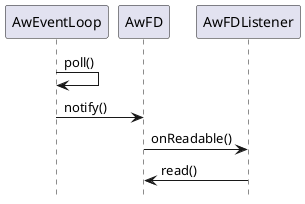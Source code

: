 @startuml
hide footbox
AwEventLoop -> AwEventLoop : poll()
AwEventLoop -> AwFD : notify()
AwFD -> AwFDListener : onReadable()
AwFDListener -> AwFD : read()
@enduml
